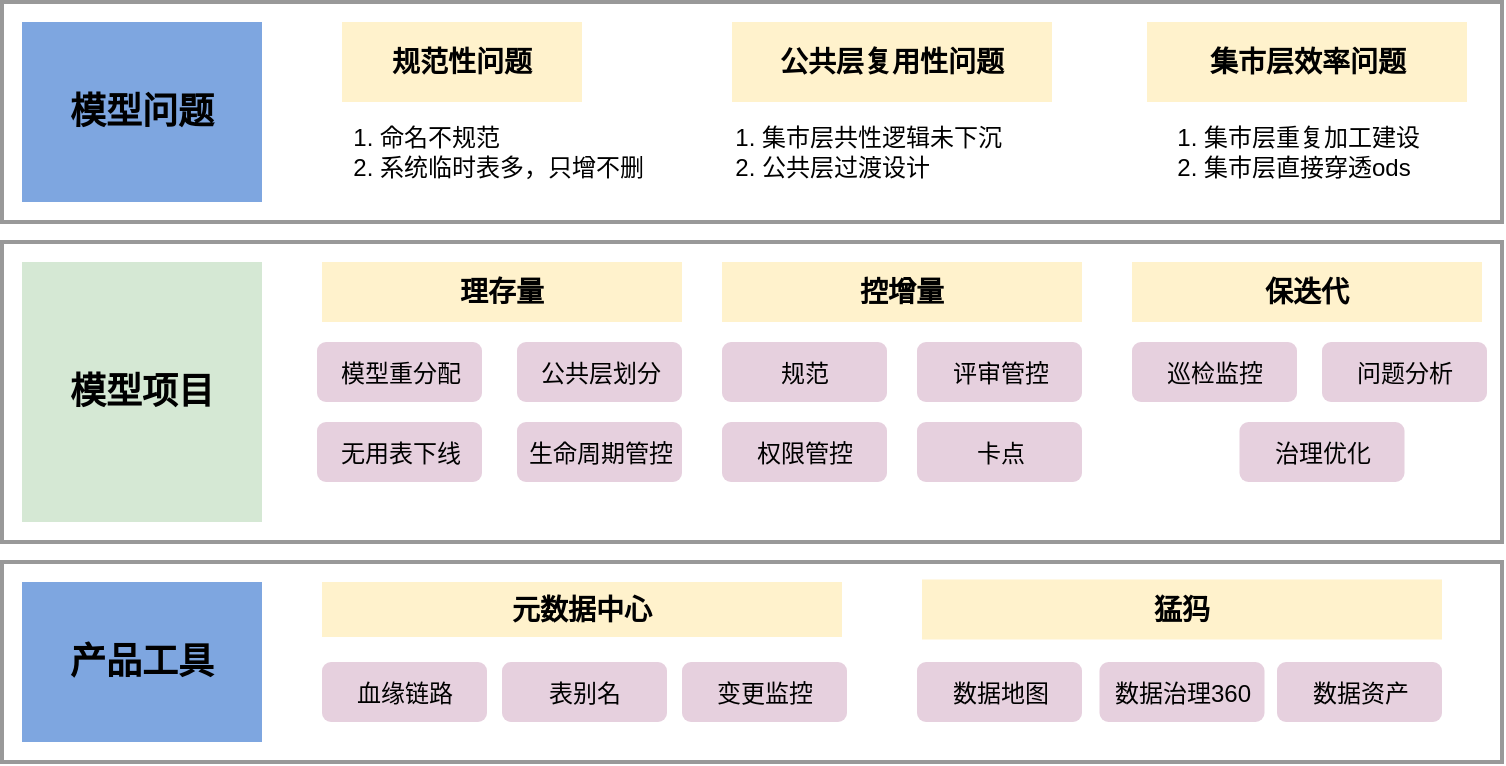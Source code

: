 <mxfile version="20.8.23" type="github">
  <diagram name="第 1 页" id="2HcNpDpKpD43kfRhDceQ">
    <mxGraphModel dx="797" dy="409" grid="1" gridSize="10" guides="1" tooltips="1" connect="1" arrows="1" fold="1" page="1" pageScale="1" pageWidth="827" pageHeight="1169" math="0" shadow="0">
      <root>
        <mxCell id="0" />
        <mxCell id="1" parent="0" />
        <mxCell id="4aYSIVUjviSoJk4caTvQ-29" value="" style="rounded=0;whiteSpace=wrap;html=1;fontSize=14;fillColor=default;strokeWidth=2;strokeColor=#999999;" vertex="1" parent="1">
          <mxGeometry x="60" y="410" width="750" height="100" as="geometry" />
        </mxCell>
        <mxCell id="4aYSIVUjviSoJk4caTvQ-13" value="" style="rounded=0;whiteSpace=wrap;html=1;fontSize=14;fillColor=default;strokeWidth=2;strokeColor=#999999;" vertex="1" parent="1">
          <mxGeometry x="60" y="250" width="750" height="150" as="geometry" />
        </mxCell>
        <mxCell id="4aYSIVUjviSoJk4caTvQ-12" value="" style="rounded=0;whiteSpace=wrap;html=1;fontSize=14;fillColor=default;strokeColor=#999999;strokeWidth=2;" vertex="1" parent="1">
          <mxGeometry x="60" y="130" width="750" height="110" as="geometry" />
        </mxCell>
        <mxCell id="4aYSIVUjviSoJk4caTvQ-1" value="&lt;b&gt;&lt;font style=&quot;font-size: 18px;&quot;&gt;模型问题&lt;/font&gt;&lt;/b&gt;" style="rounded=0;whiteSpace=wrap;html=1;fillColor=#7EA6E0;strokeColor=none;" vertex="1" parent="1">
          <mxGeometry x="70" y="140" width="120" height="90" as="geometry" />
        </mxCell>
        <mxCell id="4aYSIVUjviSoJk4caTvQ-3" value="&lt;b&gt;&lt;font style=&quot;font-size: 18px;&quot;&gt;模型项目&lt;/font&gt;&lt;/b&gt;" style="rounded=0;whiteSpace=wrap;html=1;fillColor=#d5e8d4;strokeColor=none;" vertex="1" parent="1">
          <mxGeometry x="70" y="260" width="120" height="130" as="geometry" />
        </mxCell>
        <mxCell id="4aYSIVUjviSoJk4caTvQ-4" value="&lt;span style=&quot;font-size: 18px;&quot;&gt;&lt;b&gt;产品工具&lt;/b&gt;&lt;/span&gt;" style="rounded=0;whiteSpace=wrap;html=1;fillColor=#7EA6E0;strokeColor=none;" vertex="1" parent="1">
          <mxGeometry x="70" y="420" width="120" height="80" as="geometry" />
        </mxCell>
        <mxCell id="4aYSIVUjviSoJk4caTvQ-6" value="&lt;b style=&quot;&quot;&gt;&lt;font style=&quot;font-size: 14px;&quot;&gt;规范性问题&lt;/font&gt;&lt;/b&gt;" style="rounded=0;whiteSpace=wrap;html=1;fillColor=#fff2cc;strokeColor=none;" vertex="1" parent="1">
          <mxGeometry x="230" y="140" width="120" height="40" as="geometry" />
        </mxCell>
        <mxCell id="4aYSIVUjviSoJk4caTvQ-7" value="&lt;b style=&quot;&quot;&gt;&lt;font style=&quot;font-size: 14px;&quot;&gt;公共层复用性问题&lt;/font&gt;&lt;/b&gt;" style="rounded=0;whiteSpace=wrap;html=1;fillColor=#fff2cc;strokeColor=none;" vertex="1" parent="1">
          <mxGeometry x="425" y="140" width="160" height="40" as="geometry" />
        </mxCell>
        <mxCell id="4aYSIVUjviSoJk4caTvQ-8" value="&lt;b style=&quot;&quot;&gt;&lt;font style=&quot;font-size: 14px;&quot;&gt;集市层效率问题&lt;/font&gt;&lt;/b&gt;" style="rounded=0;whiteSpace=wrap;html=1;fillColor=#fff2cc;strokeColor=none;" vertex="1" parent="1">
          <mxGeometry x="632.5" y="140" width="160" height="40" as="geometry" />
        </mxCell>
        <mxCell id="4aYSIVUjviSoJk4caTvQ-9" value="&lt;div style=&quot;font-size: 12px;&quot; data-docx-has-block-data=&quot;false&quot; data-page-id=&quot;NvjLdLeH9o8p6bxKR6Vcqu8Snof&quot;&gt;&lt;div class=&quot;old-record-id-doxcnHVmCM9QDL73qTxH1DIglHe&quot; style=&quot;text-align: left;&quot;&gt;&lt;ol&gt;&lt;li&gt;命名不规范&amp;nbsp;&lt;/li&gt;&lt;li&gt;系统临时表多，只增不删 &lt;/li&gt;&lt;/ol&gt;&lt;/div&gt;&lt;/div&gt;" style="text;html=1;strokeColor=none;fillColor=none;align=center;verticalAlign=middle;whiteSpace=wrap;rounded=0;fontSize=16;" vertex="1" parent="1">
          <mxGeometry x="190" y="180" width="210" height="50" as="geometry" />
        </mxCell>
        <mxCell id="4aYSIVUjviSoJk4caTvQ-10" value="&lt;div style=&quot;font-size: 12px;&quot; data-docx-has-block-data=&quot;false&quot; data-page-id=&quot;NvjLdLeH9o8p6bxKR6Vcqu8Snof&quot;&gt;&lt;div class=&quot;old-record-id-doxcnHVmCM9QDL73qTxH1DIglHe&quot; style=&quot;text-align: left;&quot;&gt;&lt;ol&gt;&lt;li&gt;&lt;div data-docx-has-block-data=&quot;false&quot; data-page-id=&quot;NvjLdLeH9o8p6bxKR6Vcqu8Snof&quot;&gt;&lt;div class=&quot;old-record-id-doxcnEivKlTUM0fDhylv8IOwnDc&quot; style=&quot;&quot;&gt; 集市层共性逻辑未下沉&lt;/div&gt;&lt;/div&gt;&lt;/li&gt;&lt;li&gt;&lt;div class=&quot;old-record-id-doxcnEivKlTUM0fDhylv8IOwnDc&quot; style=&quot;&quot;&gt;公共层过渡设计&lt;/div&gt;&lt;/li&gt;&lt;/ol&gt;&lt;/div&gt;&lt;/div&gt;" style="text;html=1;strokeColor=none;fillColor=none;align=center;verticalAlign=middle;whiteSpace=wrap;rounded=0;fontSize=16;" vertex="1" parent="1">
          <mxGeometry x="375" y="180" width="210" height="50" as="geometry" />
        </mxCell>
        <mxCell id="4aYSIVUjviSoJk4caTvQ-11" value="&lt;div style=&quot;font-size: 12px;&quot; data-docx-has-block-data=&quot;false&quot; data-page-id=&quot;NvjLdLeH9o8p6bxKR6Vcqu8Snof&quot;&gt;&lt;div class=&quot;old-record-id-doxcnHVmCM9QDL73qTxH1DIglHe&quot; style=&quot;text-align: left;&quot;&gt;&lt;ol&gt;&lt;li&gt;&lt;div data-docx-has-block-data=&quot;false&quot; data-page-id=&quot;NvjLdLeH9o8p6bxKR6Vcqu8Snof&quot;&gt;&lt;div class=&quot;old-record-id-doxcnEivKlTUM0fDhylv8IOwnDc&quot; style=&quot;&quot;&gt;&lt;div data-docx-has-block-data=&quot;false&quot; data-page-id=&quot;NvjLdLeH9o8p6bxKR6Vcqu8Snof&quot;&gt;&lt;div class=&quot;old-record-id-CeusdgKimoESmyxk93UcPse1nFb&quot; style=&quot;&quot;&gt;集市层重复加工建设&lt;/div&gt;&lt;/div&gt;&lt;/div&gt;&lt;/div&gt;&lt;/li&gt;&lt;li&gt;&lt;div class=&quot;old-record-id-CeusdgKimoESmyxk93UcPse1nFb&quot; style=&quot;&quot;&gt;集市层直接穿透ods&lt;/div&gt;&lt;/li&gt;&lt;/ol&gt;&lt;/div&gt;&lt;/div&gt;" style="text;html=1;strokeColor=none;fillColor=none;align=center;verticalAlign=middle;whiteSpace=wrap;rounded=0;fontSize=16;" vertex="1" parent="1">
          <mxGeometry x="590" y="180" width="210" height="50" as="geometry" />
        </mxCell>
        <mxCell id="4aYSIVUjviSoJk4caTvQ-14" value="&lt;span style=&quot;font-size: 14px;&quot;&gt;&lt;b&gt;理存量&lt;/b&gt;&lt;/span&gt;" style="rounded=0;whiteSpace=wrap;html=1;fillColor=#fff2cc;strokeColor=none;" vertex="1" parent="1">
          <mxGeometry x="220" y="260" width="180" height="30" as="geometry" />
        </mxCell>
        <mxCell id="4aYSIVUjviSoJk4caTvQ-15" value="&lt;span style=&quot;font-size: 14px;&quot;&gt;&lt;b&gt;控增量&lt;/b&gt;&lt;/span&gt;" style="rounded=0;whiteSpace=wrap;html=1;fillColor=#fff2cc;strokeColor=none;" vertex="1" parent="1">
          <mxGeometry x="420" y="260" width="180" height="30" as="geometry" />
        </mxCell>
        <mxCell id="4aYSIVUjviSoJk4caTvQ-16" value="&lt;span style=&quot;font-size: 14px;&quot;&gt;&lt;b&gt;保迭代&lt;/b&gt;&lt;/span&gt;" style="rounded=0;whiteSpace=wrap;html=1;fillColor=#fff2cc;strokeColor=none;" vertex="1" parent="1">
          <mxGeometry x="625" y="260" width="175" height="30" as="geometry" />
        </mxCell>
        <mxCell id="4aYSIVUjviSoJk4caTvQ-18" value="&lt;font style=&quot;font-size: 12px;&quot;&gt;模型重分配&lt;/font&gt;" style="rounded=1;whiteSpace=wrap;html=1;dashed=1;strokeColor=none;strokeWidth=2;fontSize=14;fillColor=#E6D0DE;" vertex="1" parent="1">
          <mxGeometry x="217.5" y="300" width="82.5" height="30" as="geometry" />
        </mxCell>
        <mxCell id="4aYSIVUjviSoJk4caTvQ-19" value="&lt;font style=&quot;font-size: 12px;&quot;&gt;公共层划分&lt;/font&gt;" style="rounded=1;whiteSpace=wrap;html=1;dashed=1;strokeColor=none;strokeWidth=2;fontSize=14;fillColor=#E6D0DE;" vertex="1" parent="1">
          <mxGeometry x="317.5" y="300" width="82.5" height="30" as="geometry" />
        </mxCell>
        <mxCell id="4aYSIVUjviSoJk4caTvQ-21" value="&lt;font style=&quot;font-size: 12px;&quot;&gt;无用表下线&lt;/font&gt;" style="rounded=1;whiteSpace=wrap;html=1;dashed=1;strokeColor=none;strokeWidth=2;fontSize=14;fillColor=#E6D0DE;" vertex="1" parent="1">
          <mxGeometry x="217.5" y="340" width="82.5" height="30" as="geometry" />
        </mxCell>
        <mxCell id="4aYSIVUjviSoJk4caTvQ-22" value="&lt;font style=&quot;font-size: 12px;&quot;&gt;生命周期管控&lt;/font&gt;" style="rounded=1;whiteSpace=wrap;html=1;dashed=1;strokeColor=none;strokeWidth=2;fontSize=14;fillColor=#E6D0DE;" vertex="1" parent="1">
          <mxGeometry x="317.5" y="340" width="82.5" height="30" as="geometry" />
        </mxCell>
        <mxCell id="4aYSIVUjviSoJk4caTvQ-23" value="&lt;span style=&quot;font-size: 12px;&quot;&gt;规范&lt;/span&gt;" style="rounded=1;whiteSpace=wrap;html=1;dashed=1;strokeColor=none;strokeWidth=2;fontSize=14;fillColor=#E6D0DE;" vertex="1" parent="1">
          <mxGeometry x="420" y="300" width="82.5" height="30" as="geometry" />
        </mxCell>
        <mxCell id="4aYSIVUjviSoJk4caTvQ-24" value="&lt;span style=&quot;font-size: 12px;&quot;&gt;评审管控&lt;/span&gt;" style="rounded=1;whiteSpace=wrap;html=1;dashed=1;strokeColor=none;strokeWidth=2;fontSize=14;fillColor=#E6D0DE;" vertex="1" parent="1">
          <mxGeometry x="517.5" y="300" width="82.5" height="30" as="geometry" />
        </mxCell>
        <mxCell id="4aYSIVUjviSoJk4caTvQ-26" value="&lt;span style=&quot;font-size: 12px;&quot;&gt;巡检监控&lt;/span&gt;" style="rounded=1;whiteSpace=wrap;html=1;dashed=1;strokeColor=none;strokeWidth=2;fontSize=14;fillColor=#E6D0DE;" vertex="1" parent="1">
          <mxGeometry x="625" y="300" width="82.5" height="30" as="geometry" />
        </mxCell>
        <mxCell id="4aYSIVUjviSoJk4caTvQ-27" value="&lt;span style=&quot;font-size: 12px;&quot;&gt;问题分析&lt;/span&gt;" style="rounded=1;whiteSpace=wrap;html=1;dashed=1;strokeColor=none;strokeWidth=2;fontSize=14;fillColor=#E6D0DE;" vertex="1" parent="1">
          <mxGeometry x="720" y="300" width="82.5" height="30" as="geometry" />
        </mxCell>
        <mxCell id="4aYSIVUjviSoJk4caTvQ-28" value="&lt;span style=&quot;font-size: 12px;&quot;&gt;治理优化&lt;/span&gt;" style="rounded=1;whiteSpace=wrap;html=1;dashed=1;strokeColor=none;strokeWidth=2;fontSize=14;fillColor=#E6D0DE;" vertex="1" parent="1">
          <mxGeometry x="678.75" y="340" width="82.5" height="30" as="geometry" />
        </mxCell>
        <mxCell id="4aYSIVUjviSoJk4caTvQ-30" value="&lt;span style=&quot;font-size: 12px;&quot;&gt;权限管控&lt;/span&gt;" style="rounded=1;whiteSpace=wrap;html=1;dashed=1;strokeColor=none;strokeWidth=2;fontSize=14;fillColor=#E6D0DE;" vertex="1" parent="1">
          <mxGeometry x="420" y="340" width="82.5" height="30" as="geometry" />
        </mxCell>
        <mxCell id="4aYSIVUjviSoJk4caTvQ-31" value="&lt;span style=&quot;font-size: 12px;&quot;&gt;卡点&lt;/span&gt;" style="rounded=1;whiteSpace=wrap;html=1;dashed=1;strokeColor=none;strokeWidth=2;fontSize=14;fillColor=#E6D0DE;" vertex="1" parent="1">
          <mxGeometry x="517.5" y="340" width="82.5" height="30" as="geometry" />
        </mxCell>
        <mxCell id="4aYSIVUjviSoJk4caTvQ-33" value="&lt;span style=&quot;font-size: 14px;&quot;&gt;&lt;b&gt;猛犸&lt;/b&gt;&lt;/span&gt;" style="rounded=0;whiteSpace=wrap;html=1;fillColor=#fff2cc;strokeColor=none;" vertex="1" parent="1">
          <mxGeometry x="520" y="418.75" width="260" height="30" as="geometry" />
        </mxCell>
        <mxCell id="4aYSIVUjviSoJk4caTvQ-34" value="&lt;span style=&quot;font-size: 14px;&quot;&gt;&lt;b&gt;元数据中心&lt;/b&gt;&lt;/span&gt;" style="rounded=0;whiteSpace=wrap;html=1;fillColor=#fff2cc;strokeColor=none;" vertex="1" parent="1">
          <mxGeometry x="220" y="420" width="260" height="27.5" as="geometry" />
        </mxCell>
        <mxCell id="4aYSIVUjviSoJk4caTvQ-36" value="&lt;span style=&quot;font-size: 12px;&quot;&gt;血缘链路&lt;/span&gt;" style="rounded=1;whiteSpace=wrap;html=1;dashed=1;strokeColor=none;strokeWidth=2;fontSize=14;fillColor=#E6D0DE;" vertex="1" parent="1">
          <mxGeometry x="220" y="460" width="82.5" height="30" as="geometry" />
        </mxCell>
        <mxCell id="4aYSIVUjviSoJk4caTvQ-37" value="&lt;span style=&quot;font-size: 12px;&quot;&gt;表别名&lt;/span&gt;" style="rounded=1;whiteSpace=wrap;html=1;dashed=1;strokeColor=none;strokeWidth=2;fontSize=14;fillColor=#E6D0DE;" vertex="1" parent="1">
          <mxGeometry x="310" y="460" width="82.5" height="30" as="geometry" />
        </mxCell>
        <mxCell id="4aYSIVUjviSoJk4caTvQ-38" value="&lt;span style=&quot;font-size: 12px;&quot;&gt;变更监控&lt;/span&gt;" style="rounded=1;whiteSpace=wrap;html=1;dashed=1;strokeColor=none;strokeWidth=2;fontSize=14;fillColor=#E6D0DE;" vertex="1" parent="1">
          <mxGeometry x="400" y="460" width="82.5" height="30" as="geometry" />
        </mxCell>
        <mxCell id="4aYSIVUjviSoJk4caTvQ-39" value="&lt;span style=&quot;font-size: 12px;&quot;&gt;数据地图&lt;/span&gt;" style="rounded=1;whiteSpace=wrap;html=1;dashed=1;strokeColor=none;strokeWidth=2;fontSize=14;fillColor=#E6D0DE;" vertex="1" parent="1">
          <mxGeometry x="517.5" y="460" width="82.5" height="30" as="geometry" />
        </mxCell>
        <mxCell id="4aYSIVUjviSoJk4caTvQ-40" value="&lt;span style=&quot;font-size: 12px;&quot;&gt;数据治理360&lt;/span&gt;" style="rounded=1;whiteSpace=wrap;html=1;dashed=1;strokeColor=none;strokeWidth=2;fontSize=14;fillColor=#E6D0DE;" vertex="1" parent="1">
          <mxGeometry x="608.75" y="460" width="82.5" height="30" as="geometry" />
        </mxCell>
        <mxCell id="4aYSIVUjviSoJk4caTvQ-41" value="&lt;span style=&quot;font-size: 12px;&quot;&gt;数据资产&lt;/span&gt;" style="rounded=1;whiteSpace=wrap;html=1;dashed=1;strokeColor=none;strokeWidth=2;fontSize=14;fillColor=#E6D0DE;" vertex="1" parent="1">
          <mxGeometry x="697.5" y="460" width="82.5" height="30" as="geometry" />
        </mxCell>
      </root>
    </mxGraphModel>
  </diagram>
</mxfile>

